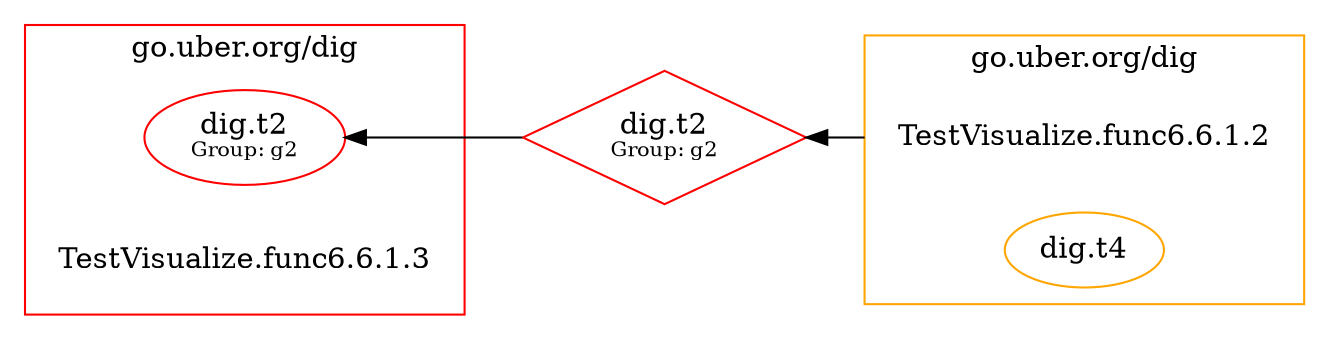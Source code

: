 digraph {
	rankdir=RL;
	graph [compound=true];
	"[type=dig.t2 group=g2]" [shape=diamond label=<dig.t2<BR /><FONT POINT-SIZE="10">Group: g2</FONT>> color=red];
		"[type=dig.t2 group=g2]" -> "dig.t2[group=g2]1";
		
	
		subgraph cluster_0 {
			label = "go.uber.org/dig";
			constructor_0 [shape=plaintext label="TestVisualize.func6.6.1.2"];
			color=orange;
			"dig.t4" [label=<dig.t4>];
			
		}
		
		
			constructor_0 -> "[type=dig.t2 group=g2]" [ltail=cluster_0];
		
		subgraph cluster_1 {
			label = "go.uber.org/dig";
			constructor_1 [shape=plaintext label="TestVisualize.func6.6.1.3"];
			color=red;
			"dig.t2[group=g2]1" [label=<dig.t2<BR /><FONT POINT-SIZE="10">Group: g2</FONT>>];
			
		}
		
		
	"dig.t4" [color=orange];
	"dig.t2[group=g2]1" [color=red];
	
}